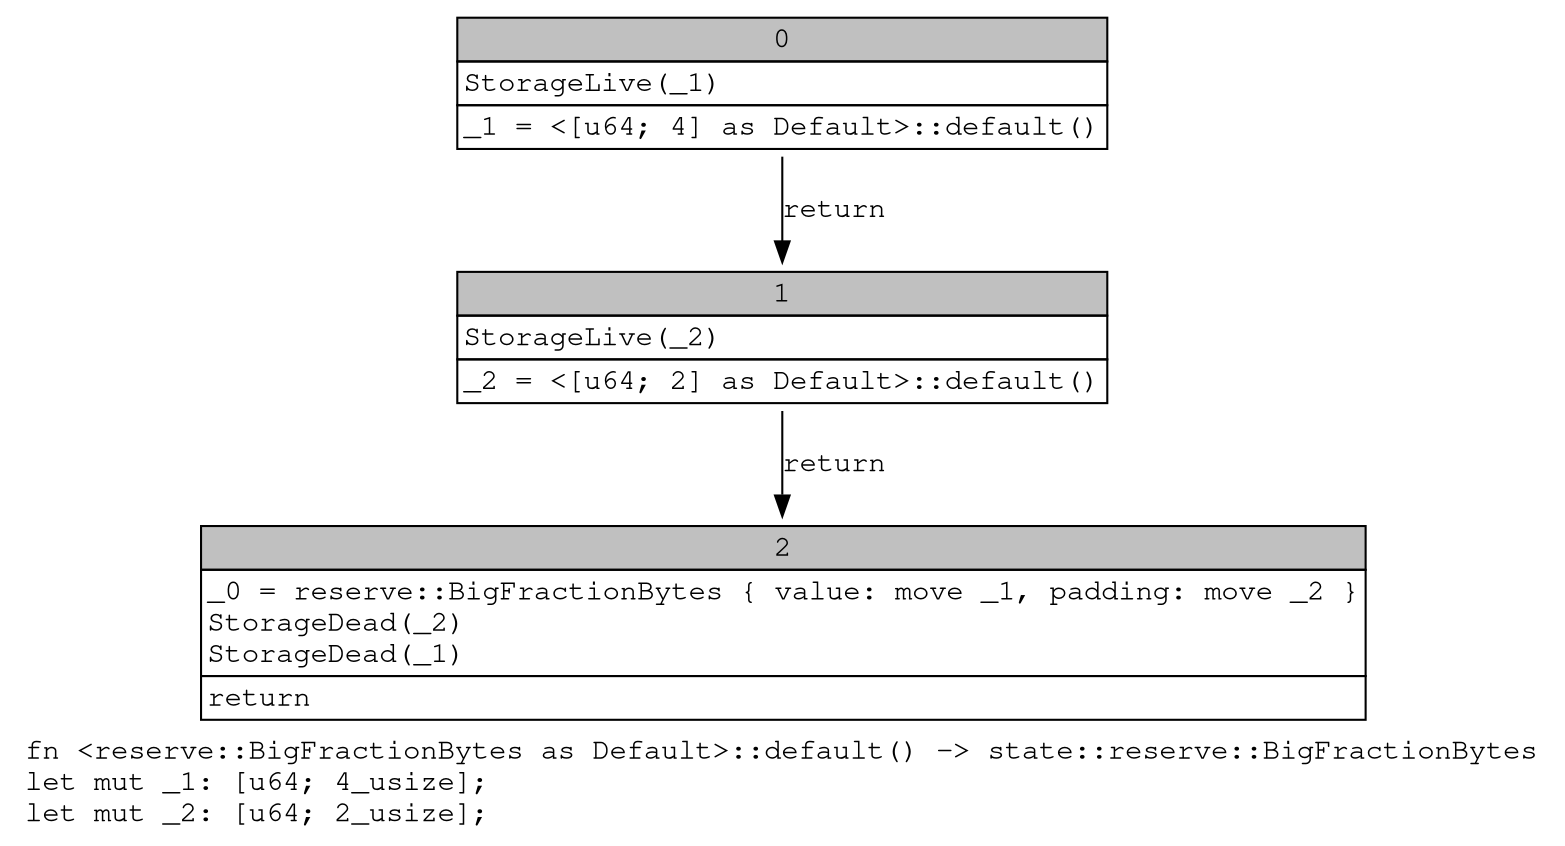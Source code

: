 digraph Mir_0_8889 {
    graph [fontname="Courier, monospace"];
    node [fontname="Courier, monospace"];
    edge [fontname="Courier, monospace"];
    label=<fn &lt;reserve::BigFractionBytes as Default&gt;::default() -&gt; state::reserve::BigFractionBytes<br align="left"/>let mut _1: [u64; 4_usize];<br align="left"/>let mut _2: [u64; 2_usize];<br align="left"/>>;
    bb0__0_8889 [shape="none", label=<<table border="0" cellborder="1" cellspacing="0"><tr><td bgcolor="gray" align="center" colspan="1">0</td></tr><tr><td align="left" balign="left">StorageLive(_1)<br/></td></tr><tr><td align="left">_1 = &lt;[u64; 4] as Default&gt;::default()</td></tr></table>>];
    bb1__0_8889 [shape="none", label=<<table border="0" cellborder="1" cellspacing="0"><tr><td bgcolor="gray" align="center" colspan="1">1</td></tr><tr><td align="left" balign="left">StorageLive(_2)<br/></td></tr><tr><td align="left">_2 = &lt;[u64; 2] as Default&gt;::default()</td></tr></table>>];
    bb2__0_8889 [shape="none", label=<<table border="0" cellborder="1" cellspacing="0"><tr><td bgcolor="gray" align="center" colspan="1">2</td></tr><tr><td align="left" balign="left">_0 = reserve::BigFractionBytes { value: move _1, padding: move _2 }<br/>StorageDead(_2)<br/>StorageDead(_1)<br/></td></tr><tr><td align="left">return</td></tr></table>>];
    bb0__0_8889 -> bb1__0_8889 [label="return"];
    bb1__0_8889 -> bb2__0_8889 [label="return"];
}
